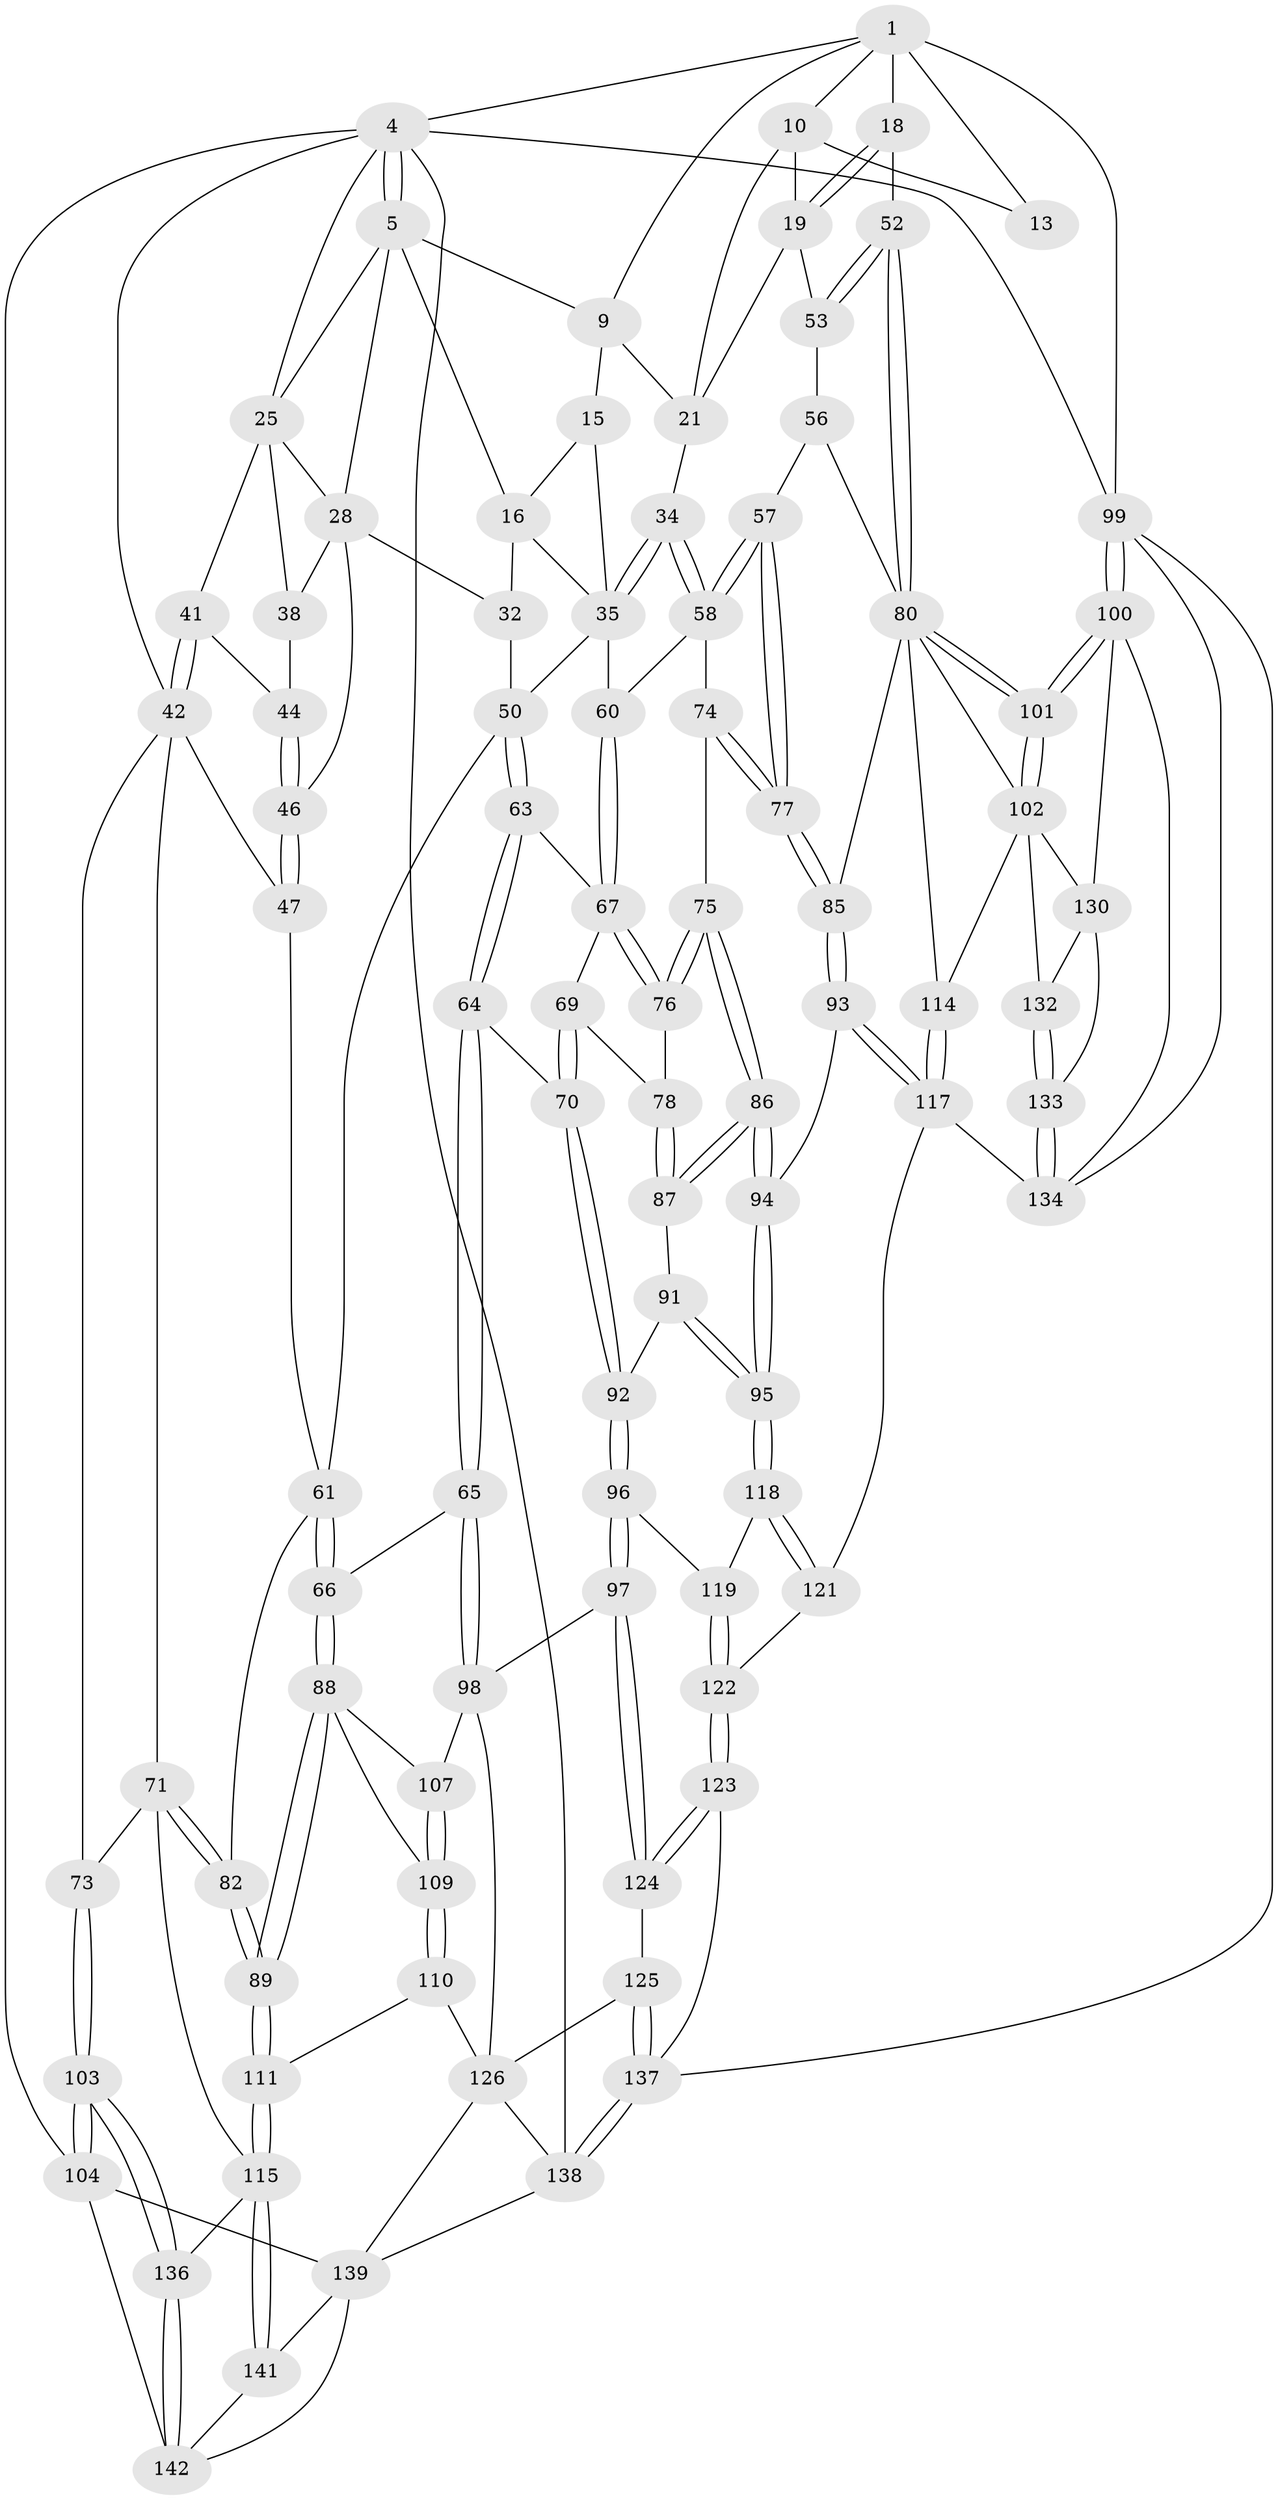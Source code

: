 // original degree distribution, {3: 0.013333333333333334, 5: 0.52, 6: 0.22666666666666666, 4: 0.24}
// Generated by graph-tools (version 1.1) at 2025/21/03/04/25 18:21:23]
// undirected, 90 vertices, 220 edges
graph export_dot {
graph [start="1"]
  node [color=gray90,style=filled];
  1 [pos="+0.7769649866591882+0",super="+7+2"];
  4 [pos="+0+0",super="+24+105"];
  5 [pos="+0.3610433041330383+0",super="+6+17"];
  9 [pos="+0.5609859760262678+0.09486888275558102",super="+14"];
  10 [pos="+0.8922059626232552+0",super="+11"];
  13 [pos="+0.6993206304513017+0.09383822776040815"];
  15 [pos="+0.5389893096227988+0.1454829302392957"];
  16 [pos="+0.4650994839868089+0.13262505546196074",super="+31"];
  18 [pos="+1+0.23205663225432274"];
  19 [pos="+0.8465103667531749+0.2204574370521788",super="+22+20"];
  21 [pos="+0.7072044201899653+0.1585908910318782",super="+23"];
  25 [pos="+0+0.02684581462615058",super="+37+26"];
  28 [pos="+0.2864877798505666+0.19384285609496535",super="+29+33"];
  32 [pos="+0.38258640611797284+0.3223459825498515"];
  34 [pos="+0.7442020088935146+0.2876320904372382"];
  35 [pos="+0.5986764595852387+0.2732721995234617",super="+49+36"];
  38 [pos="+0.18541416202522562+0.2710918399408913",super="+39"];
  41 [pos="+0.09756622715946103+0.28248832543795643"];
  42 [pos="+0+0.37510655379194163",super="+43+48"];
  44 [pos="+0.13967396138398877+0.3192293639503614"];
  46 [pos="+0.16190339879932106+0.419096573699344"];
  47 [pos="+0.15820644384789448+0.42771310722909217"];
  50 [pos="+0.4061728329859646+0.36523251018450464",super="+51"];
  52 [pos="+1+0.3315169231852201"];
  53 [pos="+0.9706876753358967+0.36596100384210106",super="+54"];
  56 [pos="+0.8336982408427436+0.45635623466948566"];
  57 [pos="+0.8038903522376755+0.445683446017195"];
  58 [pos="+0.7430569337679298+0.31073533958834626",super="+59"];
  60 [pos="+0.5983958622996371+0.4371321782799963"];
  61 [pos="+0.26587409432765047+0.48904009225164274",super="+62"];
  63 [pos="+0.4096270100830178+0.37220729985735207"];
  64 [pos="+0.3671158573976607+0.5636509873794667"];
  65 [pos="+0.31347013015259917+0.5772930283350063"];
  66 [pos="+0.311491780489881+0.5764256739184899"];
  67 [pos="+0.529199276753142+0.46635682123166833",super="+68"];
  69 [pos="+0.43477425862725094+0.5453574619964676"];
  70 [pos="+0.3822121854775563+0.56393588095337"];
  71 [pos="+0.06856793170166542+0.6058685610051964",super="+72"];
  73 [pos="+0+0.5844890747201301"];
  74 [pos="+0.6606792261151241+0.5184627420457273"];
  75 [pos="+0.5879468456268285+0.5617495589024263"];
  76 [pos="+0.5267012039600864+0.5115065735495856"];
  77 [pos="+0.7065818636920587+0.5430269730886325"];
  78 [pos="+0.5118386054770308+0.5278820014441628",super="+79"];
  80 [pos="+1+0.5698858222966171",super="+81"];
  82 [pos="+0.10623392117473424+0.6075320004796566"];
  85 [pos="+0.7283511436735601+0.6123261950610629"];
  86 [pos="+0.5675545660254391+0.6047784166898531"];
  87 [pos="+0.5483656824159447+0.5946418788617187",super="+90"];
  88 [pos="+0.23552482651692763+0.6262691661305185",super="+108"];
  89 [pos="+0.12245260175729253+0.6240520378839047"];
  91 [pos="+0.47576213261589684+0.6778699156816304"];
  92 [pos="+0.46595556507858527+0.6804551077090136"];
  93 [pos="+0.5753083660930723+0.6943192826966831"];
  94 [pos="+0.5729350377216925+0.6937333646295499"];
  95 [pos="+0.5707618812571172+0.6944482626543192"];
  96 [pos="+0.39586348019490025+0.7275303105007521"];
  97 [pos="+0.37953504850137126+0.7307117367961233"];
  98 [pos="+0.36490279035222684+0.7283643053668574",super="+106"];
  99 [pos="+1+1",super="+148"];
  100 [pos="+1+0.7217004470167225",super="+129"];
  101 [pos="+1+0.6333934891821883"];
  102 [pos="+0.8578622628154298+0.6710223230350496",super="+112"];
  103 [pos="+0+0.9180565035170475"];
  104 [pos="+0+0.9767213988373805",super="+147"];
  107 [pos="+0.27810946403802256+0.7496396150827765"];
  109 [pos="+0.19014994841990787+0.7666591583808223"];
  110 [pos="+0.1553160152678156+0.7797895658996234"];
  111 [pos="+0.1464521388156724+0.7774803209028536"];
  114 [pos="+0.7732388027307217+0.7579059579892911"];
  115 [pos="+0.14452003856167533+0.7784347010594375",super="+116"];
  117 [pos="+0.6902095097308321+0.8234236390684546",super="+120"];
  118 [pos="+0.52439622936382+0.7892452613373108"];
  119 [pos="+0.4455084919999365+0.7716463526531407"];
  121 [pos="+0.5234463651618128+0.8805848074076139"];
  122 [pos="+0.4761757537241877+0.8841732738636449"];
  123 [pos="+0.43863770227356147+0.8964087557129021"];
  124 [pos="+0.4147820955669223+0.8639719104669318"];
  125 [pos="+0.32822846222470536+0.8372674108763754"];
  126 [pos="+0.31287515001447463+0.8193822411817864",super="+127"];
  130 [pos="+1+0.7502114036091386",super="+131"];
  132 [pos="+0.8221023339410297+0.7822549442077851"];
  133 [pos="+0.8660341294077779+0.9255305836366419"];
  134 [pos="+0.7739410730142213+1",super="+135"];
  136 [pos="+0+0.8469574898952015"];
  137 [pos="+0.34823070913582643+0.9335714143031678",super="+143"];
  138 [pos="+0.2951383677595114+0.9701737047197088",super="+144"];
  139 [pos="+0.173346859081172+0.9358500961875835",super="+140+145"];
  141 [pos="+0.12935111215804548+0.8308991956896468"];
  142 [pos="+0.09047527719312215+0.8984499394647681",super="+146"];
  1 -- 13 [weight=2];
  1 -- 9;
  1 -- 18;
  1 -- 99;
  1 -- 4;
  1 -- 10;
  4 -- 5;
  4 -- 5;
  4 -- 25;
  4 -- 42;
  4 -- 104;
  4 -- 138;
  4 -- 99 [weight=2];
  5 -- 9;
  5 -- 16;
  5 -- 28;
  5 -- 25;
  9 -- 21;
  9 -- 15;
  10 -- 13;
  10 -- 21;
  10 -- 19 [weight=2];
  15 -- 16;
  15 -- 35;
  16 -- 32;
  16 -- 35;
  18 -- 19;
  18 -- 19;
  18 -- 52;
  19 -- 53;
  19 -- 21;
  21 -- 34;
  25 -- 41;
  25 -- 28;
  25 -- 38;
  28 -- 38 [weight=2];
  28 -- 32;
  28 -- 46;
  32 -- 50;
  34 -- 35;
  34 -- 35;
  34 -- 58;
  34 -- 58;
  35 -- 50;
  35 -- 60;
  38 -- 44;
  41 -- 42;
  41 -- 42;
  41 -- 44;
  42 -- 73;
  42 -- 71;
  42 -- 47;
  44 -- 46;
  44 -- 46;
  46 -- 47;
  46 -- 47;
  47 -- 61;
  50 -- 63;
  50 -- 63;
  50 -- 61;
  52 -- 53;
  52 -- 53;
  52 -- 80;
  52 -- 80;
  53 -- 56;
  56 -- 57;
  56 -- 80;
  57 -- 58;
  57 -- 58;
  57 -- 77;
  57 -- 77;
  58 -- 60;
  58 -- 74;
  60 -- 67;
  60 -- 67;
  61 -- 66;
  61 -- 66;
  61 -- 82;
  63 -- 64;
  63 -- 64;
  63 -- 67;
  64 -- 65;
  64 -- 65;
  64 -- 70;
  65 -- 66;
  65 -- 98;
  65 -- 98;
  66 -- 88;
  66 -- 88;
  67 -- 76;
  67 -- 76;
  67 -- 69;
  69 -- 70;
  69 -- 70;
  69 -- 78;
  70 -- 92;
  70 -- 92;
  71 -- 82;
  71 -- 82;
  71 -- 73;
  71 -- 115;
  73 -- 103;
  73 -- 103;
  74 -- 75;
  74 -- 77;
  74 -- 77;
  75 -- 76;
  75 -- 76;
  75 -- 86;
  75 -- 86;
  76 -- 78;
  77 -- 85;
  77 -- 85;
  78 -- 87 [weight=2];
  78 -- 87;
  80 -- 101;
  80 -- 101;
  80 -- 114;
  80 -- 85;
  80 -- 102;
  82 -- 89;
  82 -- 89;
  85 -- 93;
  85 -- 93;
  86 -- 87;
  86 -- 87;
  86 -- 94;
  86 -- 94;
  87 -- 91;
  88 -- 89;
  88 -- 89;
  88 -- 107;
  88 -- 109;
  89 -- 111;
  89 -- 111;
  91 -- 92;
  91 -- 95;
  91 -- 95;
  92 -- 96;
  92 -- 96;
  93 -- 94;
  93 -- 117;
  93 -- 117;
  94 -- 95;
  94 -- 95;
  95 -- 118;
  95 -- 118;
  96 -- 97;
  96 -- 97;
  96 -- 119;
  97 -- 98;
  97 -- 124;
  97 -- 124;
  98 -- 107;
  98 -- 126;
  99 -- 100;
  99 -- 100;
  99 -- 134;
  99 -- 137;
  100 -- 101;
  100 -- 101;
  100 -- 130;
  100 -- 134;
  101 -- 102;
  101 -- 102;
  102 -- 130;
  102 -- 132;
  102 -- 114;
  103 -- 104;
  103 -- 104;
  103 -- 136;
  103 -- 136;
  104 -- 139;
  104 -- 142;
  107 -- 109;
  107 -- 109;
  109 -- 110;
  109 -- 110;
  110 -- 111;
  110 -- 126;
  111 -- 115;
  111 -- 115;
  114 -- 117;
  114 -- 117;
  115 -- 141;
  115 -- 141;
  115 -- 136;
  117 -- 121;
  117 -- 134;
  118 -- 119;
  118 -- 121;
  118 -- 121;
  119 -- 122;
  119 -- 122;
  121 -- 122;
  122 -- 123;
  122 -- 123;
  123 -- 124;
  123 -- 124;
  123 -- 137;
  124 -- 125;
  125 -- 126;
  125 -- 137;
  125 -- 137;
  126 -- 139;
  126 -- 138;
  130 -- 132;
  130 -- 133;
  132 -- 133;
  132 -- 133;
  133 -- 134;
  133 -- 134;
  136 -- 142;
  136 -- 142;
  137 -- 138;
  137 -- 138;
  138 -- 139;
  139 -- 141;
  139 -- 142;
  141 -- 142;
}
